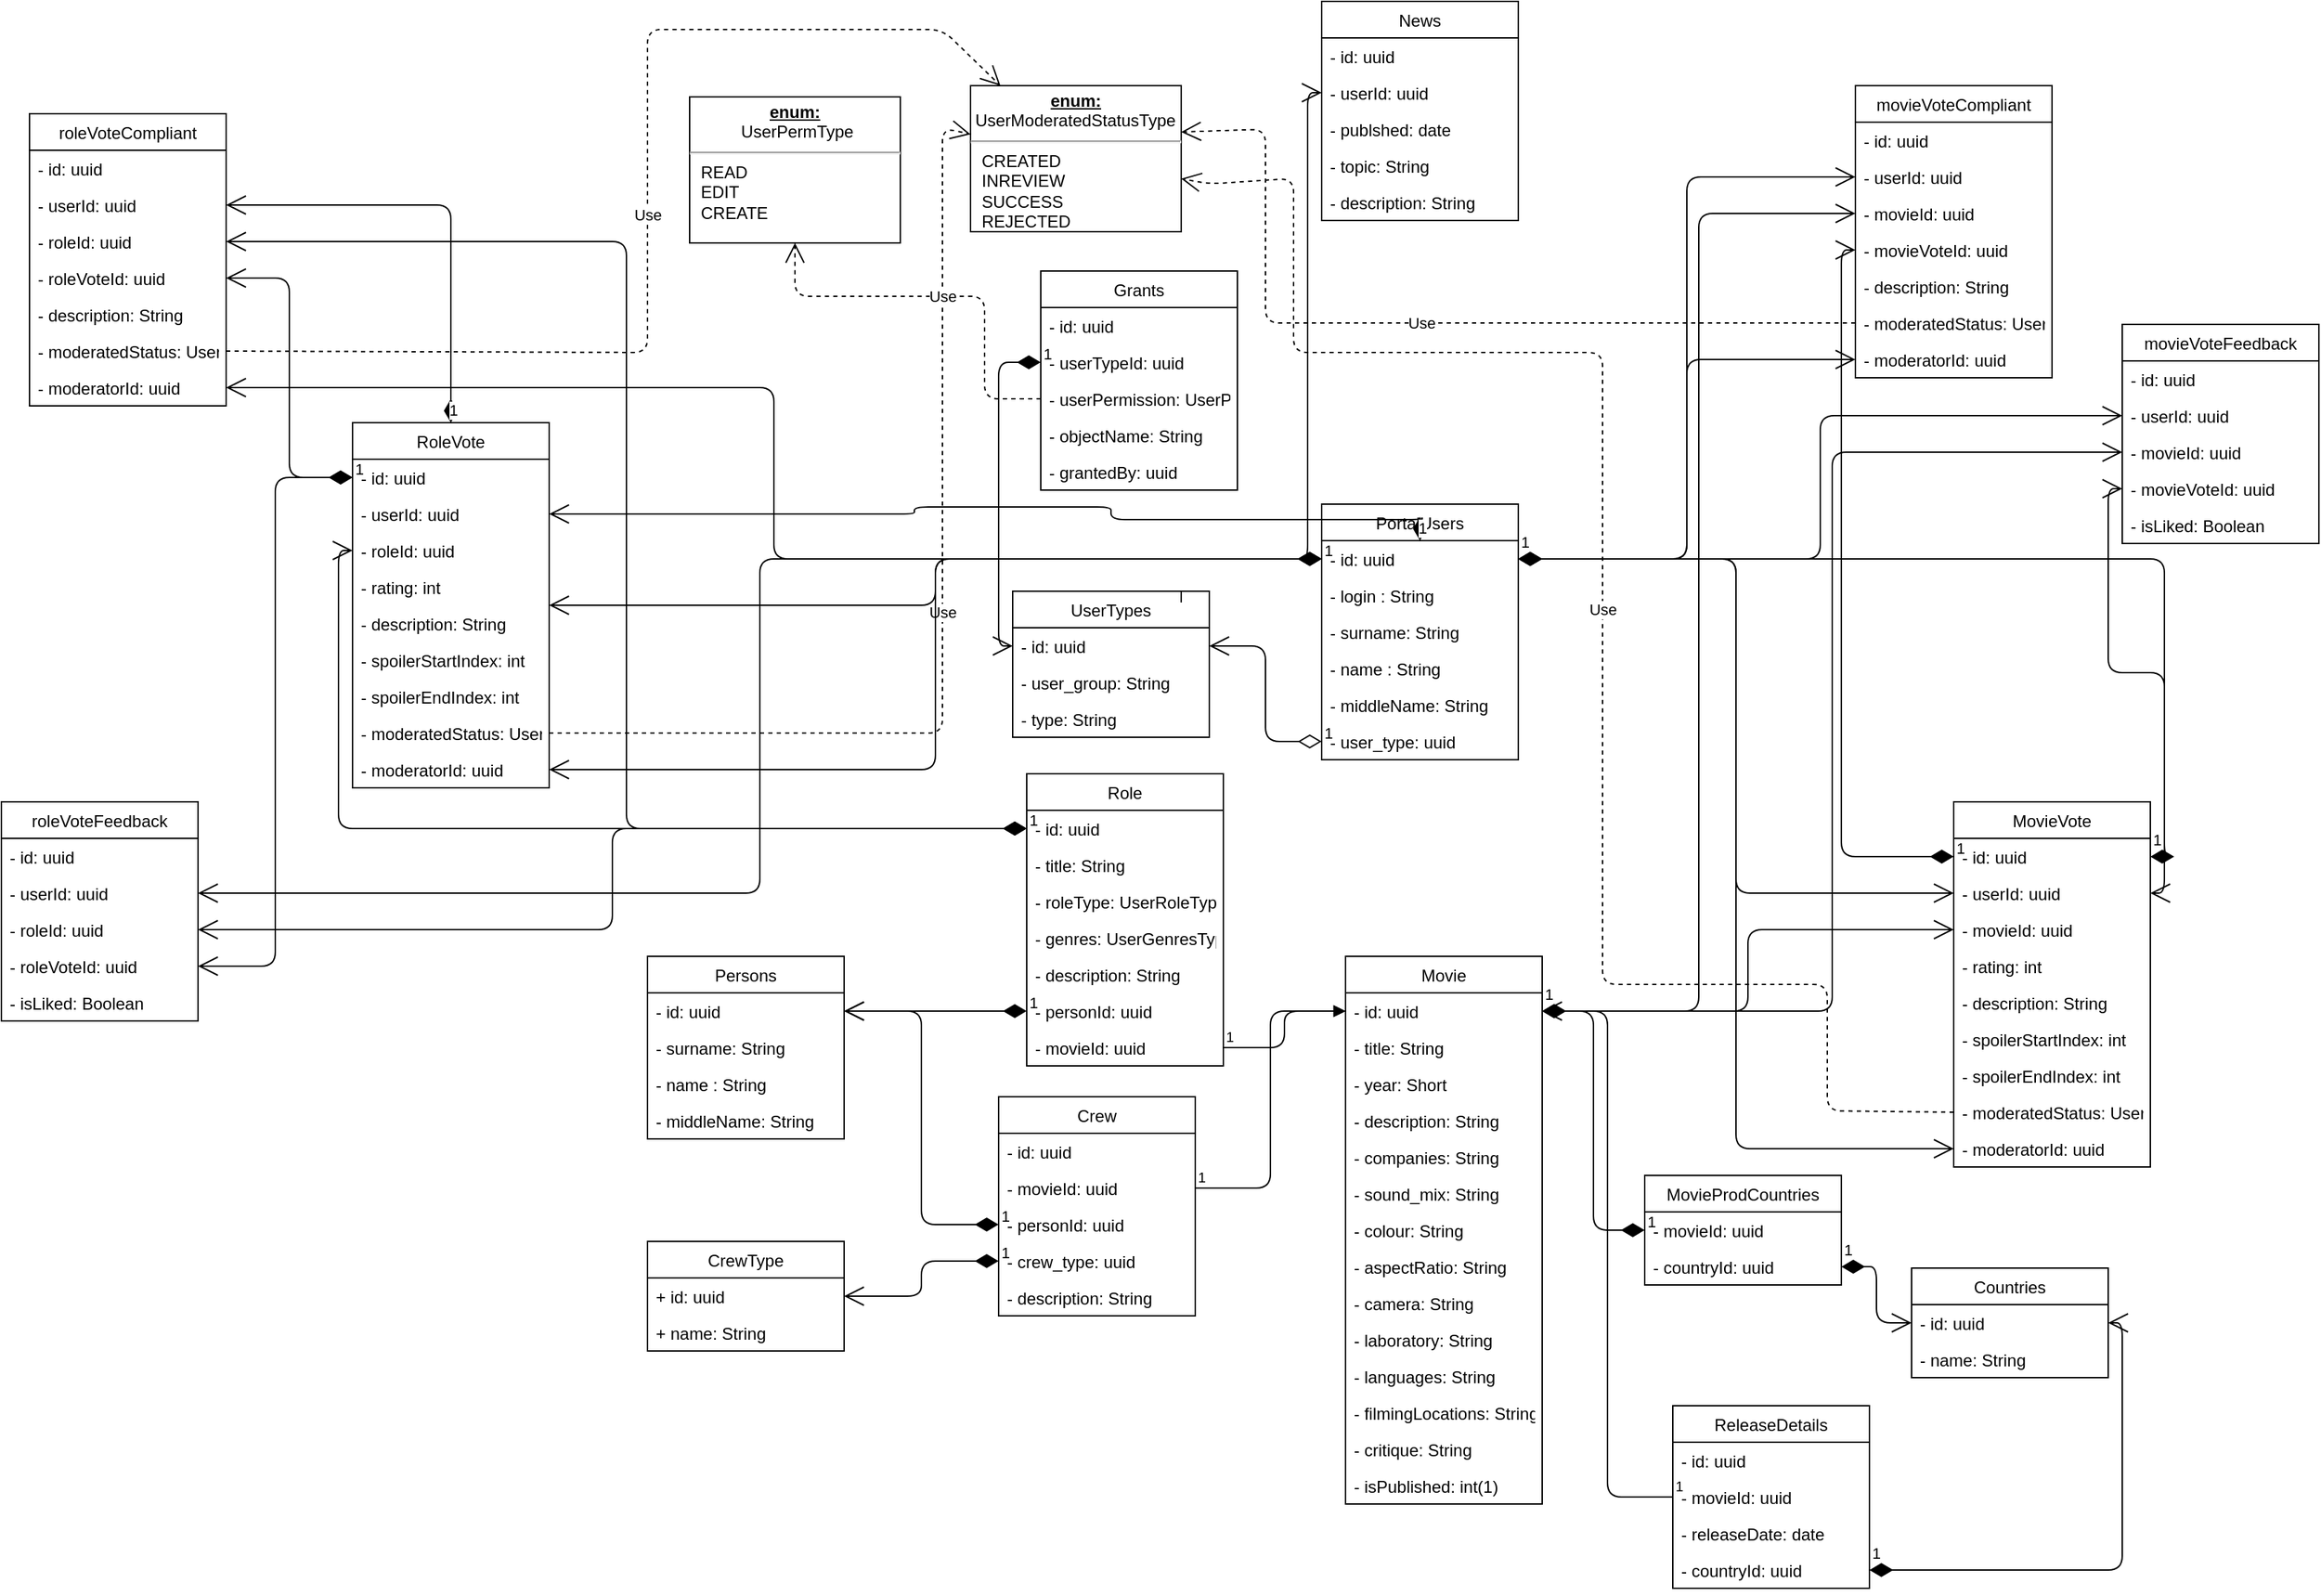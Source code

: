 <mxfile version="12.4.2" type="device" pages="1"><diagram id="bqbpLIdKGAeHzHiHFyEc" name="Page-1"><mxGraphModel dx="2249" dy="822" grid="1" gridSize="10" guides="1" tooltips="1" connect="1" arrows="1" fold="1" page="1" pageScale="1" pageWidth="827" pageHeight="1169" math="0" shadow="0"><root><mxCell id="0"/><mxCell id="1" parent="0"/><mxCell id="DdgafzefJ5ezYPAQWjBx-1" value="Movie" style="swimlane;fontStyle=0;childLayout=stackLayout;horizontal=1;startSize=26;fillColor=none;horizontalStack=0;resizeParent=1;resizeParentMax=0;resizeLast=0;collapsible=1;marginBottom=0;" parent="1" vertex="1"><mxGeometry x="687" y="690" width="140" height="390" as="geometry"/></mxCell><mxCell id="DdgafzefJ5ezYPAQWjBx-2" value="- id: uuid" style="text;strokeColor=none;fillColor=none;align=left;verticalAlign=top;spacingLeft=4;spacingRight=4;overflow=hidden;rotatable=0;points=[[0,0.5],[1,0.5]];portConstraint=eastwest;" parent="DdgafzefJ5ezYPAQWjBx-1" vertex="1"><mxGeometry y="26" width="140" height="26" as="geometry"/></mxCell><mxCell id="DdgafzefJ5ezYPAQWjBx-3" value="- title: String" style="text;strokeColor=none;fillColor=none;align=left;verticalAlign=top;spacingLeft=4;spacingRight=4;overflow=hidden;rotatable=0;points=[[0,0.5],[1,0.5]];portConstraint=eastwest;" parent="DdgafzefJ5ezYPAQWjBx-1" vertex="1"><mxGeometry y="52" width="140" height="26" as="geometry"/></mxCell><mxCell id="DdgafzefJ5ezYPAQWjBx-5" value="- year: Short" style="text;strokeColor=none;fillColor=none;align=left;verticalAlign=top;spacingLeft=4;spacingRight=4;overflow=hidden;rotatable=0;points=[[0,0.5],[1,0.5]];portConstraint=eastwest;" parent="DdgafzefJ5ezYPAQWjBx-1" vertex="1"><mxGeometry y="78" width="140" height="26" as="geometry"/></mxCell><mxCell id="DdgafzefJ5ezYPAQWjBx-6" value="- description: String" style="text;strokeColor=none;fillColor=none;align=left;verticalAlign=top;spacingLeft=4;spacingRight=4;overflow=hidden;rotatable=0;points=[[0,0.5],[1,0.5]];portConstraint=eastwest;" parent="DdgafzefJ5ezYPAQWjBx-1" vertex="1"><mxGeometry y="104" width="140" height="26" as="geometry"/></mxCell><mxCell id="DdgafzefJ5ezYPAQWjBx-13" value="- companies: String" style="text;strokeColor=none;fillColor=none;align=left;verticalAlign=top;spacingLeft=4;spacingRight=4;overflow=hidden;rotatable=0;points=[[0,0.5],[1,0.5]];portConstraint=eastwest;" parent="DdgafzefJ5ezYPAQWjBx-1" vertex="1"><mxGeometry y="130" width="140" height="26" as="geometry"/></mxCell><mxCell id="DdgafzefJ5ezYPAQWjBx-12" value="- sound_mix: String" style="text;strokeColor=none;fillColor=none;align=left;verticalAlign=top;spacingLeft=4;spacingRight=4;overflow=hidden;rotatable=0;points=[[0,0.5],[1,0.5]];portConstraint=eastwest;" parent="DdgafzefJ5ezYPAQWjBx-1" vertex="1"><mxGeometry y="156" width="140" height="26" as="geometry"/></mxCell><mxCell id="DdgafzefJ5ezYPAQWjBx-11" value="- colour: String" style="text;strokeColor=none;fillColor=none;align=left;verticalAlign=top;spacingLeft=4;spacingRight=4;overflow=hidden;rotatable=0;points=[[0,0.5],[1,0.5]];portConstraint=eastwest;" parent="DdgafzefJ5ezYPAQWjBx-1" vertex="1"><mxGeometry y="182" width="140" height="26" as="geometry"/></mxCell><mxCell id="DdgafzefJ5ezYPAQWjBx-10" value="- aspectRatio: String" style="text;strokeColor=none;fillColor=none;align=left;verticalAlign=top;spacingLeft=4;spacingRight=4;overflow=hidden;rotatable=0;points=[[0,0.5],[1,0.5]];portConstraint=eastwest;" parent="DdgafzefJ5ezYPAQWjBx-1" vertex="1"><mxGeometry y="208" width="140" height="26" as="geometry"/></mxCell><mxCell id="DdgafzefJ5ezYPAQWjBx-9" value="- camera: String" style="text;strokeColor=none;fillColor=none;align=left;verticalAlign=top;spacingLeft=4;spacingRight=4;overflow=hidden;rotatable=0;points=[[0,0.5],[1,0.5]];portConstraint=eastwest;" parent="DdgafzefJ5ezYPAQWjBx-1" vertex="1"><mxGeometry y="234" width="140" height="26" as="geometry"/></mxCell><mxCell id="DdgafzefJ5ezYPAQWjBx-8" value="- laboratory: String" style="text;strokeColor=none;fillColor=none;align=left;verticalAlign=top;spacingLeft=4;spacingRight=4;overflow=hidden;rotatable=0;points=[[0,0.5],[1,0.5]];portConstraint=eastwest;" parent="DdgafzefJ5ezYPAQWjBx-1" vertex="1"><mxGeometry y="260" width="140" height="26" as="geometry"/></mxCell><mxCell id="DdgafzefJ5ezYPAQWjBx-7" value="- languages: String" style="text;strokeColor=none;fillColor=none;align=left;verticalAlign=top;spacingLeft=4;spacingRight=4;overflow=hidden;rotatable=0;points=[[0,0.5],[1,0.5]];portConstraint=eastwest;" parent="DdgafzefJ5ezYPAQWjBx-1" vertex="1"><mxGeometry y="286" width="140" height="26" as="geometry"/></mxCell><mxCell id="DdgafzefJ5ezYPAQWjBx-14" value="- filmingLocations: String" style="text;strokeColor=none;fillColor=none;align=left;verticalAlign=top;spacingLeft=4;spacingRight=4;overflow=hidden;rotatable=0;points=[[0,0.5],[1,0.5]];portConstraint=eastwest;" parent="DdgafzefJ5ezYPAQWjBx-1" vertex="1"><mxGeometry y="312" width="140" height="26" as="geometry"/></mxCell><mxCell id="DdgafzefJ5ezYPAQWjBx-15" value="- critique: String" style="text;strokeColor=none;fillColor=none;align=left;verticalAlign=top;spacingLeft=4;spacingRight=4;overflow=hidden;rotatable=0;points=[[0,0.5],[1,0.5]];portConstraint=eastwest;" parent="DdgafzefJ5ezYPAQWjBx-1" vertex="1"><mxGeometry y="338" width="140" height="26" as="geometry"/></mxCell><mxCell id="DdgafzefJ5ezYPAQWjBx-4" value="- isPublished: int(1)" style="text;strokeColor=none;fillColor=none;align=left;verticalAlign=top;spacingLeft=4;spacingRight=4;overflow=hidden;rotatable=0;points=[[0,0.5],[1,0.5]];portConstraint=eastwest;" parent="DdgafzefJ5ezYPAQWjBx-1" vertex="1"><mxGeometry y="364" width="140" height="26" as="geometry"/></mxCell><mxCell id="DdgafzefJ5ezYPAQWjBx-16" value="Role" style="swimlane;fontStyle=0;childLayout=stackLayout;horizontal=1;startSize=26;fillColor=none;horizontalStack=0;resizeParent=1;resizeParentMax=0;resizeLast=0;collapsible=1;marginBottom=0;" parent="1" vertex="1"><mxGeometry x="460" y="560" width="140" height="208" as="geometry"/></mxCell><mxCell id="DdgafzefJ5ezYPAQWjBx-17" value="- id: uuid" style="text;strokeColor=none;fillColor=none;align=left;verticalAlign=top;spacingLeft=4;spacingRight=4;overflow=hidden;rotatable=0;points=[[0,0.5],[1,0.5]];portConstraint=eastwest;" parent="DdgafzefJ5ezYPAQWjBx-16" vertex="1"><mxGeometry y="26" width="140" height="26" as="geometry"/></mxCell><mxCell id="DdgafzefJ5ezYPAQWjBx-18" value="- title: String" style="text;strokeColor=none;fillColor=none;align=left;verticalAlign=top;spacingLeft=4;spacingRight=4;overflow=hidden;rotatable=0;points=[[0,0.5],[1,0.5]];portConstraint=eastwest;" parent="DdgafzefJ5ezYPAQWjBx-16" vertex="1"><mxGeometry y="52" width="140" height="26" as="geometry"/></mxCell><mxCell id="DdgafzefJ5ezYPAQWjBx-20" value="- roleType: UserRoleType" style="text;strokeColor=none;fillColor=none;align=left;verticalAlign=top;spacingLeft=4;spacingRight=4;overflow=hidden;rotatable=0;points=[[0,0.5],[1,0.5]];portConstraint=eastwest;" parent="DdgafzefJ5ezYPAQWjBx-16" vertex="1"><mxGeometry y="78" width="140" height="26" as="geometry"/></mxCell><mxCell id="DdgafzefJ5ezYPAQWjBx-21" value="- genres: UserGenresType" style="text;strokeColor=none;fillColor=none;align=left;verticalAlign=top;spacingLeft=4;spacingRight=4;overflow=hidden;rotatable=0;points=[[0,0.5],[1,0.5]];portConstraint=eastwest;" parent="DdgafzefJ5ezYPAQWjBx-16" vertex="1"><mxGeometry y="104" width="140" height="26" as="geometry"/></mxCell><mxCell id="DdgafzefJ5ezYPAQWjBx-22" value="- description: String" style="text;strokeColor=none;fillColor=none;align=left;verticalAlign=top;spacingLeft=4;spacingRight=4;overflow=hidden;rotatable=0;points=[[0,0.5],[1,0.5]];portConstraint=eastwest;" parent="DdgafzefJ5ezYPAQWjBx-16" vertex="1"><mxGeometry y="130" width="140" height="26" as="geometry"/></mxCell><mxCell id="DdgafzefJ5ezYPAQWjBx-23" value="- personId: uuid" style="text;strokeColor=none;fillColor=none;align=left;verticalAlign=top;spacingLeft=4;spacingRight=4;overflow=hidden;rotatable=0;points=[[0,0.5],[1,0.5]];portConstraint=eastwest;" parent="DdgafzefJ5ezYPAQWjBx-16" vertex="1"><mxGeometry y="156" width="140" height="26" as="geometry"/></mxCell><mxCell id="DdgafzefJ5ezYPAQWjBx-19" value="- movieId: uuid" style="text;strokeColor=none;fillColor=none;align=left;verticalAlign=top;spacingLeft=4;spacingRight=4;overflow=hidden;rotatable=0;points=[[0,0.5],[1,0.5]];portConstraint=eastwest;" parent="DdgafzefJ5ezYPAQWjBx-16" vertex="1"><mxGeometry y="182" width="140" height="26" as="geometry"/></mxCell><mxCell id="YQnFz6MUB6q1xdHqI6eA-1" value="PortalUsers" style="swimlane;fontStyle=0;childLayout=stackLayout;horizontal=1;startSize=26;fillColor=none;horizontalStack=0;resizeParent=1;resizeParentMax=0;resizeLast=0;collapsible=1;marginBottom=0;" vertex="1" parent="1"><mxGeometry x="670" y="368" width="140" height="182" as="geometry"/></mxCell><mxCell id="YQnFz6MUB6q1xdHqI6eA-2" value="- id: uuid" style="text;strokeColor=none;fillColor=none;align=left;verticalAlign=top;spacingLeft=4;spacingRight=4;overflow=hidden;rotatable=0;points=[[0,0.5],[1,0.5]];portConstraint=eastwest;" vertex="1" parent="YQnFz6MUB6q1xdHqI6eA-1"><mxGeometry y="26" width="140" height="26" as="geometry"/></mxCell><mxCell id="YQnFz6MUB6q1xdHqI6eA-3" value="- login : String" style="text;strokeColor=none;fillColor=none;align=left;verticalAlign=top;spacingLeft=4;spacingRight=4;overflow=hidden;rotatable=0;points=[[0,0.5],[1,0.5]];portConstraint=eastwest;" vertex="1" parent="YQnFz6MUB6q1xdHqI6eA-1"><mxGeometry y="52" width="140" height="26" as="geometry"/></mxCell><mxCell id="YQnFz6MUB6q1xdHqI6eA-5" value="- surname: String" style="text;strokeColor=none;fillColor=none;align=left;verticalAlign=top;spacingLeft=4;spacingRight=4;overflow=hidden;rotatable=0;points=[[0,0.5],[1,0.5]];portConstraint=eastwest;" vertex="1" parent="YQnFz6MUB6q1xdHqI6eA-1"><mxGeometry y="78" width="140" height="26" as="geometry"/></mxCell><mxCell id="YQnFz6MUB6q1xdHqI6eA-6" value="- name : String" style="text;strokeColor=none;fillColor=none;align=left;verticalAlign=top;spacingLeft=4;spacingRight=4;overflow=hidden;rotatable=0;points=[[0,0.5],[1,0.5]];portConstraint=eastwest;" vertex="1" parent="YQnFz6MUB6q1xdHqI6eA-1"><mxGeometry y="104" width="140" height="26" as="geometry"/></mxCell><mxCell id="YQnFz6MUB6q1xdHqI6eA-7" value="- middleName: String" style="text;strokeColor=none;fillColor=none;align=left;verticalAlign=top;spacingLeft=4;spacingRight=4;overflow=hidden;rotatable=0;points=[[0,0.5],[1,0.5]];portConstraint=eastwest;" vertex="1" parent="YQnFz6MUB6q1xdHqI6eA-1"><mxGeometry y="130" width="140" height="26" as="geometry"/></mxCell><mxCell id="YQnFz6MUB6q1xdHqI6eA-4" value="- user_type: uuid" style="text;strokeColor=none;fillColor=none;align=left;verticalAlign=top;spacingLeft=4;spacingRight=4;overflow=hidden;rotatable=0;points=[[0,0.5],[1,0.5]];portConstraint=eastwest;" vertex="1" parent="YQnFz6MUB6q1xdHqI6eA-1"><mxGeometry y="156" width="140" height="26" as="geometry"/></mxCell><mxCell id="YQnFz6MUB6q1xdHqI6eA-8" value="UserTypes" style="swimlane;fontStyle=0;childLayout=stackLayout;horizontal=1;startSize=26;fillColor=none;horizontalStack=0;resizeParent=1;resizeParentMax=0;resizeLast=0;collapsible=1;marginBottom=0;" vertex="1" parent="1"><mxGeometry x="450" y="430" width="140" height="104" as="geometry"/></mxCell><mxCell id="YQnFz6MUB6q1xdHqI6eA-9" value="- id: uuid" style="text;strokeColor=none;fillColor=none;align=left;verticalAlign=top;spacingLeft=4;spacingRight=4;overflow=hidden;rotatable=0;points=[[0,0.5],[1,0.5]];portConstraint=eastwest;" vertex="1" parent="YQnFz6MUB6q1xdHqI6eA-8"><mxGeometry y="26" width="140" height="26" as="geometry"/></mxCell><mxCell id="YQnFz6MUB6q1xdHqI6eA-10" value="- user_group: String" style="text;strokeColor=none;fillColor=none;align=left;verticalAlign=top;spacingLeft=4;spacingRight=4;overflow=hidden;rotatable=0;points=[[0,0.5],[1,0.5]];portConstraint=eastwest;" vertex="1" parent="YQnFz6MUB6q1xdHqI6eA-8"><mxGeometry y="52" width="140" height="26" as="geometry"/></mxCell><mxCell id="YQnFz6MUB6q1xdHqI6eA-11" value="- type: String" style="text;strokeColor=none;fillColor=none;align=left;verticalAlign=top;spacingLeft=4;spacingRight=4;overflow=hidden;rotatable=0;points=[[0,0.5],[1,0.5]];portConstraint=eastwest;" vertex="1" parent="YQnFz6MUB6q1xdHqI6eA-8"><mxGeometry y="78" width="140" height="26" as="geometry"/></mxCell><mxCell id="YQnFz6MUB6q1xdHqI6eA-12" value="Crew" style="swimlane;fontStyle=0;childLayout=stackLayout;horizontal=1;startSize=26;fillColor=none;horizontalStack=0;resizeParent=1;resizeParentMax=0;resizeLast=0;collapsible=1;marginBottom=0;" vertex="1" parent="1"><mxGeometry x="440" y="790" width="140" height="156" as="geometry"/></mxCell><mxCell id="YQnFz6MUB6q1xdHqI6eA-13" value="- id: uuid" style="text;strokeColor=none;fillColor=none;align=left;verticalAlign=top;spacingLeft=4;spacingRight=4;overflow=hidden;rotatable=0;points=[[0,0.5],[1,0.5]];portConstraint=eastwest;" vertex="1" parent="YQnFz6MUB6q1xdHqI6eA-12"><mxGeometry y="26" width="140" height="26" as="geometry"/></mxCell><mxCell id="YQnFz6MUB6q1xdHqI6eA-14" value="- movieId: uuid" style="text;strokeColor=none;fillColor=none;align=left;verticalAlign=top;spacingLeft=4;spacingRight=4;overflow=hidden;rotatable=0;points=[[0,0.5],[1,0.5]];portConstraint=eastwest;" vertex="1" parent="YQnFz6MUB6q1xdHqI6eA-12"><mxGeometry y="52" width="140" height="26" as="geometry"/></mxCell><mxCell id="YQnFz6MUB6q1xdHqI6eA-23" value="- personId: uuid" style="text;strokeColor=none;fillColor=none;align=left;verticalAlign=top;spacingLeft=4;spacingRight=4;overflow=hidden;rotatable=0;points=[[0,0.5],[1,0.5]];portConstraint=eastwest;" vertex="1" parent="YQnFz6MUB6q1xdHqI6eA-12"><mxGeometry y="78" width="140" height="26" as="geometry"/></mxCell><mxCell id="YQnFz6MUB6q1xdHqI6eA-24" value="- crew_type: uuid" style="text;strokeColor=none;fillColor=none;align=left;verticalAlign=top;spacingLeft=4;spacingRight=4;overflow=hidden;rotatable=0;points=[[0,0.5],[1,0.5]];portConstraint=eastwest;" vertex="1" parent="YQnFz6MUB6q1xdHqI6eA-12"><mxGeometry y="104" width="140" height="26" as="geometry"/></mxCell><mxCell id="YQnFz6MUB6q1xdHqI6eA-15" value="- description: String" style="text;strokeColor=none;fillColor=none;align=left;verticalAlign=top;spacingLeft=4;spacingRight=4;overflow=hidden;rotatable=0;points=[[0,0.5],[1,0.5]];portConstraint=eastwest;" vertex="1" parent="YQnFz6MUB6q1xdHqI6eA-12"><mxGeometry y="130" width="140" height="26" as="geometry"/></mxCell><mxCell id="YQnFz6MUB6q1xdHqI6eA-16" value="Persons" style="swimlane;fontStyle=0;childLayout=stackLayout;horizontal=1;startSize=26;fillColor=none;horizontalStack=0;resizeParent=1;resizeParentMax=0;resizeLast=0;collapsible=1;marginBottom=0;" vertex="1" parent="1"><mxGeometry x="190" y="690" width="140" height="130" as="geometry"/></mxCell><mxCell id="YQnFz6MUB6q1xdHqI6eA-17" value="- id: uuid" style="text;strokeColor=none;fillColor=none;align=left;verticalAlign=top;spacingLeft=4;spacingRight=4;overflow=hidden;rotatable=0;points=[[0,0.5],[1,0.5]];portConstraint=eastwest;" vertex="1" parent="YQnFz6MUB6q1xdHqI6eA-16"><mxGeometry y="26" width="140" height="26" as="geometry"/></mxCell><mxCell id="YQnFz6MUB6q1xdHqI6eA-19" value="- surname: String" style="text;strokeColor=none;fillColor=none;align=left;verticalAlign=top;spacingLeft=4;spacingRight=4;overflow=hidden;rotatable=0;points=[[0,0.5],[1,0.5]];portConstraint=eastwest;" vertex="1" parent="YQnFz6MUB6q1xdHqI6eA-16"><mxGeometry y="52" width="140" height="26" as="geometry"/></mxCell><mxCell id="YQnFz6MUB6q1xdHqI6eA-20" value="- name : String" style="text;strokeColor=none;fillColor=none;align=left;verticalAlign=top;spacingLeft=4;spacingRight=4;overflow=hidden;rotatable=0;points=[[0,0.5],[1,0.5]];portConstraint=eastwest;" vertex="1" parent="YQnFz6MUB6q1xdHqI6eA-16"><mxGeometry y="78" width="140" height="26" as="geometry"/></mxCell><mxCell id="YQnFz6MUB6q1xdHqI6eA-21" value="- middleName: String" style="text;strokeColor=none;fillColor=none;align=left;verticalAlign=top;spacingLeft=4;spacingRight=4;overflow=hidden;rotatable=0;points=[[0,0.5],[1,0.5]];portConstraint=eastwest;" vertex="1" parent="YQnFz6MUB6q1xdHqI6eA-16"><mxGeometry y="104" width="140" height="26" as="geometry"/></mxCell><mxCell id="YQnFz6MUB6q1xdHqI6eA-25" value="MovieVote" style="swimlane;fontStyle=0;childLayout=stackLayout;horizontal=1;startSize=26;fillColor=none;horizontalStack=0;resizeParent=1;resizeParentMax=0;resizeLast=0;collapsible=1;marginBottom=0;" vertex="1" parent="1"><mxGeometry x="1120" y="580" width="140" height="260" as="geometry"/></mxCell><mxCell id="YQnFz6MUB6q1xdHqI6eA-26" value="- id: uuid" style="text;strokeColor=none;fillColor=none;align=left;verticalAlign=top;spacingLeft=4;spacingRight=4;overflow=hidden;rotatable=0;points=[[0,0.5],[1,0.5]];portConstraint=eastwest;" vertex="1" parent="YQnFz6MUB6q1xdHqI6eA-25"><mxGeometry y="26" width="140" height="26" as="geometry"/></mxCell><mxCell id="YQnFz6MUB6q1xdHqI6eA-27" value="- userId: uuid" style="text;strokeColor=none;fillColor=none;align=left;verticalAlign=top;spacingLeft=4;spacingRight=4;overflow=hidden;rotatable=0;points=[[0,0.5],[1,0.5]];portConstraint=eastwest;" vertex="1" parent="YQnFz6MUB6q1xdHqI6eA-25"><mxGeometry y="52" width="140" height="26" as="geometry"/></mxCell><mxCell id="YQnFz6MUB6q1xdHqI6eA-28" value="- movieId: uuid" style="text;strokeColor=none;fillColor=none;align=left;verticalAlign=top;spacingLeft=4;spacingRight=4;overflow=hidden;rotatable=0;points=[[0,0.5],[1,0.5]];portConstraint=eastwest;" vertex="1" parent="YQnFz6MUB6q1xdHqI6eA-25"><mxGeometry y="78" width="140" height="26" as="geometry"/></mxCell><mxCell id="YQnFz6MUB6q1xdHqI6eA-30" value="- rating: int" style="text;strokeColor=none;fillColor=none;align=left;verticalAlign=top;spacingLeft=4;spacingRight=4;overflow=hidden;rotatable=0;points=[[0,0.5],[1,0.5]];portConstraint=eastwest;" vertex="1" parent="YQnFz6MUB6q1xdHqI6eA-25"><mxGeometry y="104" width="140" height="26" as="geometry"/></mxCell><mxCell id="YQnFz6MUB6q1xdHqI6eA-31" value="- description: String" style="text;strokeColor=none;fillColor=none;align=left;verticalAlign=top;spacingLeft=4;spacingRight=4;overflow=hidden;rotatable=0;points=[[0,0.5],[1,0.5]];portConstraint=eastwest;" vertex="1" parent="YQnFz6MUB6q1xdHqI6eA-25"><mxGeometry y="130" width="140" height="26" as="geometry"/></mxCell><mxCell id="YQnFz6MUB6q1xdHqI6eA-32" value="- spoilerStartIndex: int" style="text;strokeColor=none;fillColor=none;align=left;verticalAlign=top;spacingLeft=4;spacingRight=4;overflow=hidden;rotatable=0;points=[[0,0.5],[1,0.5]];portConstraint=eastwest;" vertex="1" parent="YQnFz6MUB6q1xdHqI6eA-25"><mxGeometry y="156" width="140" height="26" as="geometry"/></mxCell><mxCell id="YQnFz6MUB6q1xdHqI6eA-33" value="- spoilerEndIndex: int" style="text;strokeColor=none;fillColor=none;align=left;verticalAlign=top;spacingLeft=4;spacingRight=4;overflow=hidden;rotatable=0;points=[[0,0.5],[1,0.5]];portConstraint=eastwest;" vertex="1" parent="YQnFz6MUB6q1xdHqI6eA-25"><mxGeometry y="182" width="140" height="26" as="geometry"/></mxCell><mxCell id="YQnFz6MUB6q1xdHqI6eA-34" value="- moderatedStatus: UserModeratedStatusType" style="text;strokeColor=none;fillColor=none;align=left;verticalAlign=top;spacingLeft=4;spacingRight=4;overflow=hidden;rotatable=0;points=[[0,0.5],[1,0.5]];portConstraint=eastwest;" vertex="1" parent="YQnFz6MUB6q1xdHqI6eA-25"><mxGeometry y="208" width="140" height="26" as="geometry"/></mxCell><mxCell id="YQnFz6MUB6q1xdHqI6eA-35" value="- moderatorId: uuid" style="text;strokeColor=none;fillColor=none;align=left;verticalAlign=top;spacingLeft=4;spacingRight=4;overflow=hidden;rotatable=0;points=[[0,0.5],[1,0.5]];portConstraint=eastwest;" vertex="1" parent="YQnFz6MUB6q1xdHqI6eA-25"><mxGeometry y="234" width="140" height="26" as="geometry"/></mxCell><mxCell id="YQnFz6MUB6q1xdHqI6eA-36" value="roleVoteFeedback" style="swimlane;fontStyle=0;childLayout=stackLayout;horizontal=1;startSize=26;fillColor=none;horizontalStack=0;resizeParent=1;resizeParentMax=0;resizeLast=0;collapsible=1;marginBottom=0;" vertex="1" parent="1"><mxGeometry x="-270" y="580" width="140" height="156" as="geometry"/></mxCell><mxCell id="YQnFz6MUB6q1xdHqI6eA-37" value="- id: uuid" style="text;strokeColor=none;fillColor=none;align=left;verticalAlign=top;spacingLeft=4;spacingRight=4;overflow=hidden;rotatable=0;points=[[0,0.5],[1,0.5]];portConstraint=eastwest;" vertex="1" parent="YQnFz6MUB6q1xdHqI6eA-36"><mxGeometry y="26" width="140" height="26" as="geometry"/></mxCell><mxCell id="YQnFz6MUB6q1xdHqI6eA-38" value="- userId: uuid" style="text;strokeColor=none;fillColor=none;align=left;verticalAlign=top;spacingLeft=4;spacingRight=4;overflow=hidden;rotatable=0;points=[[0,0.5],[1,0.5]];portConstraint=eastwest;" vertex="1" parent="YQnFz6MUB6q1xdHqI6eA-36"><mxGeometry y="52" width="140" height="26" as="geometry"/></mxCell><mxCell id="YQnFz6MUB6q1xdHqI6eA-50" value="- roleId: uuid" style="text;strokeColor=none;fillColor=none;align=left;verticalAlign=top;spacingLeft=4;spacingRight=4;overflow=hidden;rotatable=0;points=[[0,0.5],[1,0.5]];portConstraint=eastwest;" vertex="1" parent="YQnFz6MUB6q1xdHqI6eA-36"><mxGeometry y="78" width="140" height="26" as="geometry"/></mxCell><mxCell id="YQnFz6MUB6q1xdHqI6eA-51" value="- roleVoteId: uuid" style="text;strokeColor=none;fillColor=none;align=left;verticalAlign=top;spacingLeft=4;spacingRight=4;overflow=hidden;rotatable=0;points=[[0,0.5],[1,0.5]];portConstraint=eastwest;" vertex="1" parent="YQnFz6MUB6q1xdHqI6eA-36"><mxGeometry y="104" width="140" height="26" as="geometry"/></mxCell><mxCell id="YQnFz6MUB6q1xdHqI6eA-53" value="- isLiked: Boolean" style="text;strokeColor=none;fillColor=none;align=left;verticalAlign=top;spacingLeft=4;spacingRight=4;overflow=hidden;rotatable=0;points=[[0,0.5],[1,0.5]];portConstraint=eastwest;" vertex="1" parent="YQnFz6MUB6q1xdHqI6eA-36"><mxGeometry y="130" width="140" height="26" as="geometry"/></mxCell><mxCell id="YQnFz6MUB6q1xdHqI6eA-54" value="roleVoteCompliant" style="swimlane;fontStyle=0;childLayout=stackLayout;horizontal=1;startSize=26;fillColor=none;horizontalStack=0;resizeParent=1;resizeParentMax=0;resizeLast=0;collapsible=1;marginBottom=0;" vertex="1" parent="1"><mxGeometry x="-250" y="90" width="140" height="208" as="geometry"/></mxCell><mxCell id="YQnFz6MUB6q1xdHqI6eA-55" value="- id: uuid" style="text;strokeColor=none;fillColor=none;align=left;verticalAlign=top;spacingLeft=4;spacingRight=4;overflow=hidden;rotatable=0;points=[[0,0.5],[1,0.5]];portConstraint=eastwest;" vertex="1" parent="YQnFz6MUB6q1xdHqI6eA-54"><mxGeometry y="26" width="140" height="26" as="geometry"/></mxCell><mxCell id="YQnFz6MUB6q1xdHqI6eA-56" value="- userId: uuid" style="text;strokeColor=none;fillColor=none;align=left;verticalAlign=top;spacingLeft=4;spacingRight=4;overflow=hidden;rotatable=0;points=[[0,0.5],[1,0.5]];portConstraint=eastwest;" vertex="1" parent="YQnFz6MUB6q1xdHqI6eA-54"><mxGeometry y="52" width="140" height="26" as="geometry"/></mxCell><mxCell id="YQnFz6MUB6q1xdHqI6eA-57" value="- roleId: uuid" style="text;strokeColor=none;fillColor=none;align=left;verticalAlign=top;spacingLeft=4;spacingRight=4;overflow=hidden;rotatable=0;points=[[0,0.5],[1,0.5]];portConstraint=eastwest;" vertex="1" parent="YQnFz6MUB6q1xdHqI6eA-54"><mxGeometry y="78" width="140" height="26" as="geometry"/></mxCell><mxCell id="YQnFz6MUB6q1xdHqI6eA-58" value="- roleVoteId: uuid" style="text;strokeColor=none;fillColor=none;align=left;verticalAlign=top;spacingLeft=4;spacingRight=4;overflow=hidden;rotatable=0;points=[[0,0.5],[1,0.5]];portConstraint=eastwest;" vertex="1" parent="YQnFz6MUB6q1xdHqI6eA-54"><mxGeometry y="104" width="140" height="26" as="geometry"/></mxCell><mxCell id="YQnFz6MUB6q1xdHqI6eA-59" value="- description: String" style="text;strokeColor=none;fillColor=none;align=left;verticalAlign=top;spacingLeft=4;spacingRight=4;overflow=hidden;rotatable=0;points=[[0,0.5],[1,0.5]];portConstraint=eastwest;" vertex="1" parent="YQnFz6MUB6q1xdHqI6eA-54"><mxGeometry y="130" width="140" height="26" as="geometry"/></mxCell><mxCell id="YQnFz6MUB6q1xdHqI6eA-60" value="- moderatedStatus: UserModeratedStatusType" style="text;strokeColor=none;fillColor=none;align=left;verticalAlign=top;spacingLeft=4;spacingRight=4;overflow=hidden;rotatable=0;points=[[0,0.5],[1,0.5]];portConstraint=eastwest;" vertex="1" parent="YQnFz6MUB6q1xdHqI6eA-54"><mxGeometry y="156" width="140" height="26" as="geometry"/></mxCell><mxCell id="YQnFz6MUB6q1xdHqI6eA-61" value="- moderatorId: uuid" style="text;strokeColor=none;fillColor=none;align=left;verticalAlign=top;spacingLeft=4;spacingRight=4;overflow=hidden;rotatable=0;points=[[0,0.5],[1,0.5]];portConstraint=eastwest;" vertex="1" parent="YQnFz6MUB6q1xdHqI6eA-54"><mxGeometry y="182" width="140" height="26" as="geometry"/></mxCell><mxCell id="YQnFz6MUB6q1xdHqI6eA-62" value="movieVoteFeedback" style="swimlane;fontStyle=0;childLayout=stackLayout;horizontal=1;startSize=26;fillColor=none;horizontalStack=0;resizeParent=1;resizeParentMax=0;resizeLast=0;collapsible=1;marginBottom=0;" vertex="1" parent="1"><mxGeometry x="1240" y="240" width="140" height="156" as="geometry"/></mxCell><mxCell id="YQnFz6MUB6q1xdHqI6eA-63" value="- id: uuid" style="text;strokeColor=none;fillColor=none;align=left;verticalAlign=top;spacingLeft=4;spacingRight=4;overflow=hidden;rotatable=0;points=[[0,0.5],[1,0.5]];portConstraint=eastwest;" vertex="1" parent="YQnFz6MUB6q1xdHqI6eA-62"><mxGeometry y="26" width="140" height="26" as="geometry"/></mxCell><mxCell id="YQnFz6MUB6q1xdHqI6eA-64" value="- userId: uuid" style="text;strokeColor=none;fillColor=none;align=left;verticalAlign=top;spacingLeft=4;spacingRight=4;overflow=hidden;rotatable=0;points=[[0,0.5],[1,0.5]];portConstraint=eastwest;" vertex="1" parent="YQnFz6MUB6q1xdHqI6eA-62"><mxGeometry y="52" width="140" height="26" as="geometry"/></mxCell><mxCell id="YQnFz6MUB6q1xdHqI6eA-65" value="- movieId: uuid" style="text;strokeColor=none;fillColor=none;align=left;verticalAlign=top;spacingLeft=4;spacingRight=4;overflow=hidden;rotatable=0;points=[[0,0.5],[1,0.5]];portConstraint=eastwest;" vertex="1" parent="YQnFz6MUB6q1xdHqI6eA-62"><mxGeometry y="78" width="140" height="26" as="geometry"/></mxCell><mxCell id="YQnFz6MUB6q1xdHqI6eA-66" value="- movieVoteId: uuid" style="text;strokeColor=none;fillColor=none;align=left;verticalAlign=top;spacingLeft=4;spacingRight=4;overflow=hidden;rotatable=0;points=[[0,0.5],[1,0.5]];portConstraint=eastwest;" vertex="1" parent="YQnFz6MUB6q1xdHqI6eA-62"><mxGeometry y="104" width="140" height="26" as="geometry"/></mxCell><mxCell id="YQnFz6MUB6q1xdHqI6eA-67" value="- isLiked: Boolean" style="text;strokeColor=none;fillColor=none;align=left;verticalAlign=top;spacingLeft=4;spacingRight=4;overflow=hidden;rotatable=0;points=[[0,0.5],[1,0.5]];portConstraint=eastwest;" vertex="1" parent="YQnFz6MUB6q1xdHqI6eA-62"><mxGeometry y="130" width="140" height="26" as="geometry"/></mxCell><mxCell id="YQnFz6MUB6q1xdHqI6eA-68" value="movieVoteCompliant" style="swimlane;fontStyle=0;childLayout=stackLayout;horizontal=1;startSize=26;fillColor=none;horizontalStack=0;resizeParent=1;resizeParentMax=0;resizeLast=0;collapsible=1;marginBottom=0;" vertex="1" parent="1"><mxGeometry x="1050" y="70" width="140" height="208" as="geometry"/></mxCell><mxCell id="YQnFz6MUB6q1xdHqI6eA-69" value="- id: uuid" style="text;strokeColor=none;fillColor=none;align=left;verticalAlign=top;spacingLeft=4;spacingRight=4;overflow=hidden;rotatable=0;points=[[0,0.5],[1,0.5]];portConstraint=eastwest;" vertex="1" parent="YQnFz6MUB6q1xdHqI6eA-68"><mxGeometry y="26" width="140" height="26" as="geometry"/></mxCell><mxCell id="YQnFz6MUB6q1xdHqI6eA-70" value="- userId: uuid" style="text;strokeColor=none;fillColor=none;align=left;verticalAlign=top;spacingLeft=4;spacingRight=4;overflow=hidden;rotatable=0;points=[[0,0.5],[1,0.5]];portConstraint=eastwest;" vertex="1" parent="YQnFz6MUB6q1xdHqI6eA-68"><mxGeometry y="52" width="140" height="26" as="geometry"/></mxCell><mxCell id="YQnFz6MUB6q1xdHqI6eA-71" value="- movieId: uuid" style="text;strokeColor=none;fillColor=none;align=left;verticalAlign=top;spacingLeft=4;spacingRight=4;overflow=hidden;rotatable=0;points=[[0,0.5],[1,0.5]];portConstraint=eastwest;" vertex="1" parent="YQnFz6MUB6q1xdHqI6eA-68"><mxGeometry y="78" width="140" height="26" as="geometry"/></mxCell><mxCell id="YQnFz6MUB6q1xdHqI6eA-72" value="- movieVoteId: uuid" style="text;strokeColor=none;fillColor=none;align=left;verticalAlign=top;spacingLeft=4;spacingRight=4;overflow=hidden;rotatable=0;points=[[0,0.5],[1,0.5]];portConstraint=eastwest;" vertex="1" parent="YQnFz6MUB6q1xdHqI6eA-68"><mxGeometry y="104" width="140" height="26" as="geometry"/></mxCell><mxCell id="YQnFz6MUB6q1xdHqI6eA-73" value="- description: String" style="text;strokeColor=none;fillColor=none;align=left;verticalAlign=top;spacingLeft=4;spacingRight=4;overflow=hidden;rotatable=0;points=[[0,0.5],[1,0.5]];portConstraint=eastwest;" vertex="1" parent="YQnFz6MUB6q1xdHqI6eA-68"><mxGeometry y="130" width="140" height="26" as="geometry"/></mxCell><mxCell id="YQnFz6MUB6q1xdHqI6eA-74" value="- moderatedStatus: UserModeratedStatusType" style="text;strokeColor=none;fillColor=none;align=left;verticalAlign=top;spacingLeft=4;spacingRight=4;overflow=hidden;rotatable=0;points=[[0,0.5],[1,0.5]];portConstraint=eastwest;" vertex="1" parent="YQnFz6MUB6q1xdHqI6eA-68"><mxGeometry y="156" width="140" height="26" as="geometry"/></mxCell><mxCell id="YQnFz6MUB6q1xdHqI6eA-75" value="- moderatorId: uuid" style="text;strokeColor=none;fillColor=none;align=left;verticalAlign=top;spacingLeft=4;spacingRight=4;overflow=hidden;rotatable=0;points=[[0,0.5],[1,0.5]];portConstraint=eastwest;" vertex="1" parent="YQnFz6MUB6q1xdHqI6eA-68"><mxGeometry y="182" width="140" height="26" as="geometry"/></mxCell><mxCell id="YQnFz6MUB6q1xdHqI6eA-76" value="Grants" style="swimlane;fontStyle=0;childLayout=stackLayout;horizontal=1;startSize=26;fillColor=none;horizontalStack=0;resizeParent=1;resizeParentMax=0;resizeLast=0;collapsible=1;marginBottom=0;" vertex="1" parent="1"><mxGeometry x="470" y="202" width="140" height="156" as="geometry"/></mxCell><mxCell id="YQnFz6MUB6q1xdHqI6eA-77" value="- id: uuid" style="text;strokeColor=none;fillColor=none;align=left;verticalAlign=top;spacingLeft=4;spacingRight=4;overflow=hidden;rotatable=0;points=[[0,0.5],[1,0.5]];portConstraint=eastwest;" vertex="1" parent="YQnFz6MUB6q1xdHqI6eA-76"><mxGeometry y="26" width="140" height="26" as="geometry"/></mxCell><mxCell id="YQnFz6MUB6q1xdHqI6eA-78" value="- userTypeId: uuid" style="text;strokeColor=none;fillColor=none;align=left;verticalAlign=top;spacingLeft=4;spacingRight=4;overflow=hidden;rotatable=0;points=[[0,0.5],[1,0.5]];portConstraint=eastwest;" vertex="1" parent="YQnFz6MUB6q1xdHqI6eA-76"><mxGeometry y="52" width="140" height="26" as="geometry"/></mxCell><mxCell id="YQnFz6MUB6q1xdHqI6eA-80" value="- userPermission: UserPermType" style="text;strokeColor=none;fillColor=none;align=left;verticalAlign=top;spacingLeft=4;spacingRight=4;overflow=hidden;rotatable=0;points=[[0,0.5],[1,0.5]];portConstraint=eastwest;" vertex="1" parent="YQnFz6MUB6q1xdHqI6eA-76"><mxGeometry y="78" width="140" height="26" as="geometry"/></mxCell><mxCell id="YQnFz6MUB6q1xdHqI6eA-81" value="- objectName: String" style="text;strokeColor=none;fillColor=none;align=left;verticalAlign=top;spacingLeft=4;spacingRight=4;overflow=hidden;rotatable=0;points=[[0,0.5],[1,0.5]];portConstraint=eastwest;" vertex="1" parent="YQnFz6MUB6q1xdHqI6eA-76"><mxGeometry y="104" width="140" height="26" as="geometry"/></mxCell><mxCell id="YQnFz6MUB6q1xdHqI6eA-79" value="- grantedBy: uuid" style="text;strokeColor=none;fillColor=none;align=left;verticalAlign=top;spacingLeft=4;spacingRight=4;overflow=hidden;rotatable=0;points=[[0,0.5],[1,0.5]];portConstraint=eastwest;" vertex="1" parent="YQnFz6MUB6q1xdHqI6eA-76"><mxGeometry y="130" width="140" height="26" as="geometry"/></mxCell><mxCell id="YQnFz6MUB6q1xdHqI6eA-82" value="News" style="swimlane;fontStyle=0;childLayout=stackLayout;horizontal=1;startSize=26;fillColor=none;horizontalStack=0;resizeParent=1;resizeParentMax=0;resizeLast=0;collapsible=1;marginBottom=0;" vertex="1" parent="1"><mxGeometry x="670" y="10" width="140" height="156" as="geometry"/></mxCell><mxCell id="YQnFz6MUB6q1xdHqI6eA-83" value="- id: uuid" style="text;strokeColor=none;fillColor=none;align=left;verticalAlign=top;spacingLeft=4;spacingRight=4;overflow=hidden;rotatable=0;points=[[0,0.5],[1,0.5]];portConstraint=eastwest;" vertex="1" parent="YQnFz6MUB6q1xdHqI6eA-82"><mxGeometry y="26" width="140" height="26" as="geometry"/></mxCell><mxCell id="YQnFz6MUB6q1xdHqI6eA-84" value="- userId: uuid" style="text;strokeColor=none;fillColor=none;align=left;verticalAlign=top;spacingLeft=4;spacingRight=4;overflow=hidden;rotatable=0;points=[[0,0.5],[1,0.5]];portConstraint=eastwest;" vertex="1" parent="YQnFz6MUB6q1xdHqI6eA-82"><mxGeometry y="52" width="140" height="26" as="geometry"/></mxCell><mxCell id="YQnFz6MUB6q1xdHqI6eA-85" value="- publshed: date" style="text;strokeColor=none;fillColor=none;align=left;verticalAlign=top;spacingLeft=4;spacingRight=4;overflow=hidden;rotatable=0;points=[[0,0.5],[1,0.5]];portConstraint=eastwest;" vertex="1" parent="YQnFz6MUB6q1xdHqI6eA-82"><mxGeometry y="78" width="140" height="26" as="geometry"/></mxCell><mxCell id="YQnFz6MUB6q1xdHqI6eA-86" value="- topic: String" style="text;strokeColor=none;fillColor=none;align=left;verticalAlign=top;spacingLeft=4;spacingRight=4;overflow=hidden;rotatable=0;points=[[0,0.5],[1,0.5]];portConstraint=eastwest;" vertex="1" parent="YQnFz6MUB6q1xdHqI6eA-82"><mxGeometry y="104" width="140" height="26" as="geometry"/></mxCell><mxCell id="YQnFz6MUB6q1xdHqI6eA-87" value="- description: String" style="text;strokeColor=none;fillColor=none;align=left;verticalAlign=top;spacingLeft=4;spacingRight=4;overflow=hidden;rotatable=0;points=[[0,0.5],[1,0.5]];portConstraint=eastwest;" vertex="1" parent="YQnFz6MUB6q1xdHqI6eA-82"><mxGeometry y="130" width="140" height="26" as="geometry"/></mxCell><mxCell id="YQnFz6MUB6q1xdHqI6eA-88" value="ReleaseDetails" style="swimlane;fontStyle=0;childLayout=stackLayout;horizontal=1;startSize=26;fillColor=none;horizontalStack=0;resizeParent=1;resizeParentMax=0;resizeLast=0;collapsible=1;marginBottom=0;" vertex="1" parent="1"><mxGeometry x="920" y="1010" width="140" height="130" as="geometry"/></mxCell><mxCell id="YQnFz6MUB6q1xdHqI6eA-89" value="- id: uuid" style="text;strokeColor=none;fillColor=none;align=left;verticalAlign=top;spacingLeft=4;spacingRight=4;overflow=hidden;rotatable=0;points=[[0,0.5],[1,0.5]];portConstraint=eastwest;" vertex="1" parent="YQnFz6MUB6q1xdHqI6eA-88"><mxGeometry y="26" width="140" height="26" as="geometry"/></mxCell><mxCell id="YQnFz6MUB6q1xdHqI6eA-90" value="- movieId: uuid" style="text;strokeColor=none;fillColor=none;align=left;verticalAlign=top;spacingLeft=4;spacingRight=4;overflow=hidden;rotatable=0;points=[[0,0.5],[1,0.5]];portConstraint=eastwest;" vertex="1" parent="YQnFz6MUB6q1xdHqI6eA-88"><mxGeometry y="52" width="140" height="26" as="geometry"/></mxCell><mxCell id="YQnFz6MUB6q1xdHqI6eA-92" value="- releaseDate: date" style="text;strokeColor=none;fillColor=none;align=left;verticalAlign=top;spacingLeft=4;spacingRight=4;overflow=hidden;rotatable=0;points=[[0,0.5],[1,0.5]];portConstraint=eastwest;" vertex="1" parent="YQnFz6MUB6q1xdHqI6eA-88"><mxGeometry y="78" width="140" height="26" as="geometry"/></mxCell><mxCell id="YQnFz6MUB6q1xdHqI6eA-91" value="- countryId: uuid" style="text;strokeColor=none;fillColor=none;align=left;verticalAlign=top;spacingLeft=4;spacingRight=4;overflow=hidden;rotatable=0;points=[[0,0.5],[1,0.5]];portConstraint=eastwest;" vertex="1" parent="YQnFz6MUB6q1xdHqI6eA-88"><mxGeometry y="104" width="140" height="26" as="geometry"/></mxCell><mxCell id="YQnFz6MUB6q1xdHqI6eA-93" value="Countries" style="swimlane;fontStyle=0;childLayout=stackLayout;horizontal=1;startSize=26;fillColor=none;horizontalStack=0;resizeParent=1;resizeParentMax=0;resizeLast=0;collapsible=1;marginBottom=0;" vertex="1" parent="1"><mxGeometry x="1090" y="912" width="140" height="78" as="geometry"/></mxCell><mxCell id="YQnFz6MUB6q1xdHqI6eA-94" value="- id: uuid" style="text;strokeColor=none;fillColor=none;align=left;verticalAlign=top;spacingLeft=4;spacingRight=4;overflow=hidden;rotatable=0;points=[[0,0.5],[1,0.5]];portConstraint=eastwest;" vertex="1" parent="YQnFz6MUB6q1xdHqI6eA-93"><mxGeometry y="26" width="140" height="26" as="geometry"/></mxCell><mxCell id="YQnFz6MUB6q1xdHqI6eA-95" value="- name: String" style="text;strokeColor=none;fillColor=none;align=left;verticalAlign=top;spacingLeft=4;spacingRight=4;overflow=hidden;rotatable=0;points=[[0,0.5],[1,0.5]];portConstraint=eastwest;" vertex="1" parent="YQnFz6MUB6q1xdHqI6eA-93"><mxGeometry y="52" width="140" height="26" as="geometry"/></mxCell><mxCell id="YQnFz6MUB6q1xdHqI6eA-101" value="MovieProdCountries" style="swimlane;fontStyle=0;childLayout=stackLayout;horizontal=1;startSize=26;fillColor=none;horizontalStack=0;resizeParent=1;resizeParentMax=0;resizeLast=0;collapsible=1;marginBottom=0;" vertex="1" parent="1"><mxGeometry x="900" y="846" width="140" height="78" as="geometry"/></mxCell><mxCell id="YQnFz6MUB6q1xdHqI6eA-102" value="- movieId: uuid" style="text;strokeColor=none;fillColor=none;align=left;verticalAlign=top;spacingLeft=4;spacingRight=4;overflow=hidden;rotatable=0;points=[[0,0.5],[1,0.5]];portConstraint=eastwest;" vertex="1" parent="YQnFz6MUB6q1xdHqI6eA-101"><mxGeometry y="26" width="140" height="26" as="geometry"/></mxCell><mxCell id="YQnFz6MUB6q1xdHqI6eA-103" value="- countryId: uuid" style="text;strokeColor=none;fillColor=none;align=left;verticalAlign=top;spacingLeft=4;spacingRight=4;overflow=hidden;rotatable=0;points=[[0,0.5],[1,0.5]];portConstraint=eastwest;" vertex="1" parent="YQnFz6MUB6q1xdHqI6eA-101"><mxGeometry y="52" width="140" height="26" as="geometry"/></mxCell><mxCell id="YQnFz6MUB6q1xdHqI6eA-110" value="&lt;p style=&quot;margin: 0px ; margin-top: 4px ; text-align: center ; text-decoration: underline&quot;&gt;&lt;b&gt;enum:&lt;/b&gt;&lt;/p&gt;&amp;nbsp;UserModeratedStatusType&lt;hr&gt;&lt;p style=&quot;margin: 0px ; margin-left: 8px&quot;&gt;CREATED&lt;/p&gt;&lt;p style=&quot;margin: 0px ; margin-left: 8px&quot;&gt;INREVIEW&lt;/p&gt;&lt;p style=&quot;margin: 0px ; margin-left: 8px&quot;&gt;SUCCESS&lt;/p&gt;&lt;p style=&quot;margin: 0px ; margin-left: 8px&quot;&gt;REJECTED&lt;/p&gt;" style="verticalAlign=top;align=left;overflow=fill;fontSize=12;fontFamily=Helvetica;html=1;" vertex="1" parent="1"><mxGeometry x="420" y="70" width="150" height="104" as="geometry"/></mxCell><mxCell id="YQnFz6MUB6q1xdHqI6eA-111" value="Use" style="endArrow=open;endSize=12;dashed=1;html=1;exitX=1;exitY=0.5;exitDx=0;exitDy=0;" edge="1" parent="1" source="YQnFz6MUB6q1xdHqI6eA-60" target="YQnFz6MUB6q1xdHqI6eA-110"><mxGeometry width="160" relative="1" as="geometry"><mxPoint x="280" y="30" as="sourcePoint"/><mxPoint x="440" y="30" as="targetPoint"/><Array as="points"><mxPoint x="190" y="260"/><mxPoint x="190" y="178"/><mxPoint x="190" y="30"/><mxPoint x="360" y="30"/><mxPoint x="400" y="30"/></Array></mxGeometry></mxCell><mxCell id="YQnFz6MUB6q1xdHqI6eA-112" value="Use" style="endArrow=open;endSize=12;dashed=1;html=1;exitX=1;exitY=0.5;exitDx=0;exitDy=0;" edge="1" parent="1" source="YQnFz6MUB6q1xdHqI6eA-48" target="YQnFz6MUB6q1xdHqI6eA-110"><mxGeometry width="160" relative="1" as="geometry"><mxPoint x="350" y="270" as="sourcePoint"/><mxPoint x="510" y="270" as="targetPoint"/><Array as="points"><mxPoint x="400" y="531"/><mxPoint x="400" y="276"/><mxPoint x="400" y="100"/></Array></mxGeometry></mxCell><mxCell id="YQnFz6MUB6q1xdHqI6eA-113" value="Use" style="endArrow=open;endSize=12;dashed=1;html=1;exitX=0;exitY=0.5;exitDx=0;exitDy=0;entryX=1;entryY=0.317;entryDx=0;entryDy=0;entryPerimeter=0;" edge="1" parent="1" source="YQnFz6MUB6q1xdHqI6eA-74" target="YQnFz6MUB6q1xdHqI6eA-110"><mxGeometry width="160" relative="1" as="geometry"><mxPoint x="590" y="130" as="sourcePoint"/><mxPoint x="750" y="130" as="targetPoint"/><Array as="points"><mxPoint x="630" y="239"/><mxPoint x="630" y="160"/><mxPoint x="630" y="101"/></Array></mxGeometry></mxCell><mxCell id="YQnFz6MUB6q1xdHqI6eA-115" value="&lt;p style=&quot;margin: 0px ; margin-top: 4px ; text-align: center ; text-decoration: underline&quot;&gt;&lt;b&gt;enum:&lt;/b&gt;&lt;/p&gt;&lt;div style=&quot;text-align: center&quot;&gt;&lt;span&gt;&amp;nbsp;UserPermType&lt;/span&gt;&lt;/div&gt;&lt;hr&gt;&lt;p style=&quot;margin: 0px ; margin-left: 8px&quot;&gt;READ&lt;/p&gt;&lt;p style=&quot;margin: 0px ; margin-left: 8px&quot;&gt;EDIT&lt;/p&gt;&lt;p style=&quot;margin: 0px ; margin-left: 8px&quot;&gt;CREATE&lt;/p&gt;" style="verticalAlign=top;align=left;overflow=fill;fontSize=12;fontFamily=Helvetica;html=1;" vertex="1" parent="1"><mxGeometry x="220" y="78" width="150" height="104" as="geometry"/></mxCell><mxCell id="YQnFz6MUB6q1xdHqI6eA-140" value="" style="endArrow=block;endFill=1;html=1;edgeStyle=orthogonalEdgeStyle;align=left;verticalAlign=top;entryX=0;entryY=0.5;entryDx=0;entryDy=0;" edge="1" parent="1" source="DdgafzefJ5ezYPAQWjBx-19" target="DdgafzefJ5ezYPAQWjBx-2"><mxGeometry x="-1" relative="1" as="geometry"><mxPoint x="360" y="525" as="sourcePoint"/><mxPoint x="520" y="525" as="targetPoint"/></mxGeometry></mxCell><mxCell id="YQnFz6MUB6q1xdHqI6eA-141" value="1" style="resizable=0;html=1;align=left;verticalAlign=bottom;labelBackgroundColor=#ffffff;fontSize=10;" connectable="0" vertex="1" parent="YQnFz6MUB6q1xdHqI6eA-140"><mxGeometry x="-1" relative="1" as="geometry"/></mxCell><mxCell id="YQnFz6MUB6q1xdHqI6eA-147" value="1" style="endArrow=open;html=1;endSize=12;startArrow=diamondThin;startSize=14;startFill=1;edgeStyle=orthogonalEdgeStyle;align=left;verticalAlign=bottom;entryX=0;entryY=0.5;entryDx=0;entryDy=0;" edge="1" parent="1" source="DdgafzefJ5ezYPAQWjBx-17" target="YQnFz6MUB6q1xdHqI6eA-43"><mxGeometry x="-1" y="3" relative="1" as="geometry"><mxPoint x="60" y="369" as="sourcePoint"/><mxPoint x="60" y="369" as="targetPoint"/></mxGeometry></mxCell><mxCell id="YQnFz6MUB6q1xdHqI6eA-149" value="1" style="endArrow=open;html=1;endSize=12;startArrow=diamondThin;startSize=14;startFill=1;edgeStyle=orthogonalEdgeStyle;align=left;verticalAlign=bottom;entryX=1;entryY=0.5;entryDx=0;entryDy=0;" edge="1" parent="1" source="DdgafzefJ5ezYPAQWjBx-23" target="YQnFz6MUB6q1xdHqI6eA-17"><mxGeometry x="-1" y="3" relative="1" as="geometry"><mxPoint x="70" y="499" as="sourcePoint"/><mxPoint x="70" y="499" as="targetPoint"/></mxGeometry></mxCell><mxCell id="YQnFz6MUB6q1xdHqI6eA-152" value="1" style="endArrow=open;html=1;endSize=12;startArrow=diamondThin;startSize=14;startFill=0;edgeStyle=orthogonalEdgeStyle;align=left;verticalAlign=bottom;entryX=1;entryY=0.5;entryDx=0;entryDy=0;" edge="1" parent="1" source="YQnFz6MUB6q1xdHqI6eA-4" target="YQnFz6MUB6q1xdHqI6eA-9"><mxGeometry x="-1" y="3" relative="1" as="geometry"><mxPoint x="90" y="1089" as="sourcePoint"/><mxPoint x="90" y="1089" as="targetPoint"/></mxGeometry></mxCell><mxCell id="YQnFz6MUB6q1xdHqI6eA-153" value="1" style="endArrow=open;html=1;endSize=12;startArrow=diamondThin;startSize=14;startFill=1;edgeStyle=orthogonalEdgeStyle;align=left;verticalAlign=bottom;entryX=1;entryY=0.5;entryDx=0;entryDy=0;" edge="1" parent="1" source="YQnFz6MUB6q1xdHqI6eA-24" target="YQnFz6MUB6q1xdHqI6eA-121"><mxGeometry x="-1" y="3" relative="1" as="geometry"><mxPoint x="360" y="693" as="sourcePoint"/><mxPoint x="520" y="693" as="targetPoint"/></mxGeometry></mxCell><mxCell id="YQnFz6MUB6q1xdHqI6eA-154" value="" style="endArrow=block;endFill=1;html=1;edgeStyle=orthogonalEdgeStyle;align=left;verticalAlign=top;entryX=0;entryY=0.5;entryDx=0;entryDy=0;" edge="1" parent="1" source="YQnFz6MUB6q1xdHqI6eA-14" target="DdgafzefJ5ezYPAQWjBx-2"><mxGeometry x="-1" relative="1" as="geometry"><mxPoint x="360" y="641" as="sourcePoint"/><mxPoint x="520" y="641" as="targetPoint"/></mxGeometry></mxCell><mxCell id="YQnFz6MUB6q1xdHqI6eA-155" value="1" style="resizable=0;html=1;align=left;verticalAlign=bottom;labelBackgroundColor=#ffffff;fontSize=10;" connectable="0" vertex="1" parent="YQnFz6MUB6q1xdHqI6eA-154"><mxGeometry x="-1" relative="1" as="geometry"/></mxCell><mxCell id="YQnFz6MUB6q1xdHqI6eA-156" value="1" style="endArrow=open;html=1;endSize=12;startArrow=diamondThin;startSize=14;startFill=1;edgeStyle=orthogonalEdgeStyle;align=left;verticalAlign=bottom;entryX=1;entryY=0.5;entryDx=0;entryDy=0;" edge="1" parent="1" source="YQnFz6MUB6q1xdHqI6eA-23" target="YQnFz6MUB6q1xdHqI6eA-17"><mxGeometry x="-1" y="3" relative="1" as="geometry"><mxPoint x="60" y="667" as="sourcePoint"/><mxPoint x="60" y="667" as="targetPoint"/></mxGeometry></mxCell><mxCell id="YQnFz6MUB6q1xdHqI6eA-157" value="1" style="endArrow=open;html=1;endSize=12;startArrow=diamondThin;startSize=14;startFill=1;edgeStyle=orthogonalEdgeStyle;align=left;verticalAlign=bottom;entryX=0;entryY=0.5;entryDx=0;entryDy=0;" edge="1" parent="1" source="YQnFz6MUB6q1xdHqI6eA-78" target="YQnFz6MUB6q1xdHqI6eA-9"><mxGeometry x="-1" y="3" relative="1" as="geometry"><mxPoint x="-130" y="945" as="sourcePoint"/><mxPoint x="-130" y="945" as="targetPoint"/></mxGeometry></mxCell><mxCell id="YQnFz6MUB6q1xdHqI6eA-158" style="edgeStyle=orthogonalEdgeStyle;rounded=0;orthogonalLoop=1;jettySize=auto;html=1;exitX=0.75;exitY=0;exitDx=0;exitDy=0;entryX=0.857;entryY=0.077;entryDx=0;entryDy=0;entryPerimeter=0;endArrow=none;endFill=0;" edge="1" parent="1" source="YQnFz6MUB6q1xdHqI6eA-8" target="YQnFz6MUB6q1xdHqI6eA-8"><mxGeometry relative="1" as="geometry"/></mxCell><mxCell id="YQnFz6MUB6q1xdHqI6eA-161" value="" style="endArrow=block;endFill=1;html=1;edgeStyle=orthogonalEdgeStyle;align=left;verticalAlign=top;entryX=1;entryY=0.5;entryDx=0;entryDy=0;" edge="1" parent="1" source="YQnFz6MUB6q1xdHqI6eA-90" target="DdgafzefJ5ezYPAQWjBx-2"><mxGeometry x="-1" relative="1" as="geometry"><mxPoint x="480" y="845" as="sourcePoint"/><mxPoint x="480" y="845" as="targetPoint"/></mxGeometry></mxCell><mxCell id="YQnFz6MUB6q1xdHqI6eA-162" value="1" style="resizable=0;html=1;align=left;verticalAlign=bottom;labelBackgroundColor=#ffffff;fontSize=10;" connectable="0" vertex="1" parent="YQnFz6MUB6q1xdHqI6eA-161"><mxGeometry x="-1" relative="1" as="geometry"/></mxCell><mxCell id="YQnFz6MUB6q1xdHqI6eA-164" value="1" style="endArrow=open;html=1;endSize=12;startArrow=diamondThin;startSize=14;startFill=1;edgeStyle=orthogonalEdgeStyle;align=left;verticalAlign=bottom;entryX=1;entryY=0.5;entryDx=0;entryDy=0;" edge="1" parent="1" source="YQnFz6MUB6q1xdHqI6eA-91" target="YQnFz6MUB6q1xdHqI6eA-94"><mxGeometry x="-1" y="3" relative="1" as="geometry"><mxPoint x="780" y="897" as="sourcePoint"/><mxPoint x="940" y="897" as="targetPoint"/></mxGeometry></mxCell><mxCell id="YQnFz6MUB6q1xdHqI6eA-165" value="1" style="endArrow=open;html=1;endSize=12;startArrow=diamondThin;startSize=14;startFill=1;edgeStyle=orthogonalEdgeStyle;align=left;verticalAlign=bottom;entryX=0;entryY=0.5;entryDx=0;entryDy=0;" edge="1" parent="1" source="YQnFz6MUB6q1xdHqI6eA-103" target="YQnFz6MUB6q1xdHqI6eA-94"><mxGeometry x="-1" y="3" relative="1" as="geometry"><mxPoint x="480" y="585" as="sourcePoint"/><mxPoint x="480" y="585" as="targetPoint"/></mxGeometry></mxCell><mxCell id="YQnFz6MUB6q1xdHqI6eA-166" value="1" style="endArrow=open;html=1;endSize=12;startArrow=diamondThin;startSize=14;startFill=1;edgeStyle=orthogonalEdgeStyle;align=left;verticalAlign=bottom;entryX=1;entryY=0.5;entryDx=0;entryDy=0;" edge="1" parent="1" source="YQnFz6MUB6q1xdHqI6eA-102" target="DdgafzefJ5ezYPAQWjBx-2"><mxGeometry x="-1" y="3" relative="1" as="geometry"><mxPoint x="480" y="559" as="sourcePoint"/><mxPoint x="480" y="559" as="targetPoint"/></mxGeometry></mxCell><mxCell id="YQnFz6MUB6q1xdHqI6eA-167" value="1" style="endArrow=open;html=1;endSize=12;startArrow=diamondThin;startSize=14;startFill=1;edgeStyle=orthogonalEdgeStyle;align=left;verticalAlign=bottom;entryX=0;entryY=0.5;entryDx=0;entryDy=0;" edge="1" parent="1" source="DdgafzefJ5ezYPAQWjBx-2" target="YQnFz6MUB6q1xdHqI6eA-65"><mxGeometry x="-1" y="3" relative="1" as="geometry"><mxPoint x="570" y="485" as="sourcePoint"/><mxPoint x="730" y="485" as="targetPoint"/></mxGeometry></mxCell><mxCell id="YQnFz6MUB6q1xdHqI6eA-168" value="1" style="endArrow=open;html=1;endSize=12;startArrow=diamondThin;startSize=14;startFill=1;edgeStyle=orthogonalEdgeStyle;align=left;verticalAlign=bottom;entryX=0;entryY=0.5;entryDx=0;entryDy=0;" edge="1" parent="1" source="YQnFz6MUB6q1xdHqI6eA-26" target="YQnFz6MUB6q1xdHqI6eA-66"><mxGeometry x="-1" y="3" relative="1" as="geometry"><mxPoint x="570" y="189" as="sourcePoint"/><mxPoint x="730" y="189" as="targetPoint"/></mxGeometry></mxCell><mxCell id="YQnFz6MUB6q1xdHqI6eA-169" value="1" style="endArrow=open;html=1;endSize=12;startArrow=diamondThin;startSize=14;startFill=1;edgeStyle=orthogonalEdgeStyle;align=left;verticalAlign=bottom;entryX=0;entryY=0.5;entryDx=0;entryDy=0;" edge="1" parent="1" source="YQnFz6MUB6q1xdHqI6eA-2" target="YQnFz6MUB6q1xdHqI6eA-64"><mxGeometry x="-1" y="3" relative="1" as="geometry"><mxPoint x="390" y="959" as="sourcePoint"/><mxPoint x="550" y="959" as="targetPoint"/></mxGeometry></mxCell><mxCell id="YQnFz6MUB6q1xdHqI6eA-170" value="1" style="endArrow=open;html=1;endSize=12;startArrow=diamondThin;startSize=14;startFill=1;edgeStyle=orthogonalEdgeStyle;align=left;verticalAlign=bottom;entryX=0;entryY=0.5;entryDx=0;entryDy=0;" edge="1" parent="1" source="YQnFz6MUB6q1xdHqI6eA-2" target="YQnFz6MUB6q1xdHqI6eA-70"><mxGeometry x="-1" y="3" relative="1" as="geometry"><mxPoint x="530" y="979" as="sourcePoint"/><mxPoint x="690" y="979" as="targetPoint"/></mxGeometry></mxCell><mxCell id="YQnFz6MUB6q1xdHqI6eA-171" value="1" style="endArrow=open;html=1;endSize=12;startArrow=diamondThin;startSize=14;startFill=1;edgeStyle=orthogonalEdgeStyle;align=left;verticalAlign=bottom;entryX=1;entryY=0.5;entryDx=0;entryDy=0;" edge="1" parent="1" source="YQnFz6MUB6q1xdHqI6eA-2" target="YQnFz6MUB6q1xdHqI6eA-27"><mxGeometry x="-1" y="3" relative="1" as="geometry"><mxPoint x="530" y="979" as="sourcePoint"/><mxPoint x="690" y="979" as="targetPoint"/></mxGeometry></mxCell><mxCell id="YQnFz6MUB6q1xdHqI6eA-173" value="Use" style="endArrow=open;endSize=12;dashed=1;html=1;exitX=0;exitY=0.5;exitDx=0;exitDy=0;" edge="1" parent="1" source="YQnFz6MUB6q1xdHqI6eA-34" target="YQnFz6MUB6q1xdHqI6eA-110"><mxGeometry width="160" relative="1" as="geometry"><mxPoint x="830" y="711" as="sourcePoint"/><mxPoint x="830" y="711" as="targetPoint"/><Array as="points"><mxPoint x="1030" y="800"/><mxPoint x="1030" y="710"/><mxPoint x="870" y="710"/><mxPoint x="870" y="260"/><mxPoint x="650" y="260"/><mxPoint x="650" y="136"/><mxPoint x="590" y="140"/></Array></mxGeometry></mxCell><mxCell id="YQnFz6MUB6q1xdHqI6eA-175" value="1" style="endArrow=open;html=1;endSize=12;startArrow=diamondThin;startSize=14;startFill=1;edgeStyle=orthogonalEdgeStyle;align=left;verticalAlign=bottom;entryX=0;entryY=0.5;entryDx=0;entryDy=0;" edge="1" parent="1" source="DdgafzefJ5ezYPAQWjBx-2" target="YQnFz6MUB6q1xdHqI6eA-71"><mxGeometry x="-1" y="3" relative="1" as="geometry"><mxPoint x="600" y="539" as="sourcePoint"/><mxPoint x="760" y="539" as="targetPoint"/></mxGeometry></mxCell><mxCell id="YQnFz6MUB6q1xdHqI6eA-177" value="1" style="endArrow=open;html=1;endSize=12;startArrow=diamondThin;startSize=14;startFill=1;edgeStyle=orthogonalEdgeStyle;align=left;verticalAlign=bottom;entryX=0;entryY=0.5;entryDx=0;entryDy=0;" edge="1" parent="1" source="YQnFz6MUB6q1xdHqI6eA-2" target="YQnFz6MUB6q1xdHqI6eA-75"><mxGeometry x="-1" y="3" relative="1" as="geometry"><mxPoint x="610" y="315" as="sourcePoint"/><mxPoint x="770" y="315" as="targetPoint"/></mxGeometry></mxCell><mxCell id="YQnFz6MUB6q1xdHqI6eA-178" value="1" style="endArrow=open;html=1;endSize=12;startArrow=diamondThin;startSize=14;startFill=1;edgeStyle=orthogonalEdgeStyle;align=left;verticalAlign=bottom;entryX=1;entryY=0.5;entryDx=0;entryDy=0;" edge="1" parent="1" source="YQnFz6MUB6q1xdHqI6eA-2" target="YQnFz6MUB6q1xdHqI6eA-42"><mxGeometry x="-1" y="3" relative="1" as="geometry"><mxPoint x="310" y="315" as="sourcePoint"/><mxPoint x="310" y="315" as="targetPoint"/><Array as="points"><mxPoint x="520" y="379"/><mxPoint x="520" y="370"/><mxPoint x="380" y="370"/></Array></mxGeometry></mxCell><mxCell id="YQnFz6MUB6q1xdHqI6eA-179" value="1" style="endArrow=open;html=1;endSize=12;startArrow=diamondThin;startSize=14;startFill=1;edgeStyle=orthogonalEdgeStyle;align=left;verticalAlign=bottom;entryX=1;entryY=0.5;entryDx=0;entryDy=0;" edge="1" parent="1" source="YQnFz6MUB6q1xdHqI6eA-40" target="YQnFz6MUB6q1xdHqI6eA-56"><mxGeometry x="-1" y="3" relative="1" as="geometry"><mxPoint x="310" y="315" as="sourcePoint"/><mxPoint x="310" y="315" as="targetPoint"/></mxGeometry></mxCell><mxCell id="YQnFz6MUB6q1xdHqI6eA-184" value="1" style="endArrow=open;html=1;endSize=12;startArrow=diamondThin;startSize=14;startFill=1;edgeStyle=orthogonalEdgeStyle;align=left;verticalAlign=bottom;entryX=1;entryY=0.5;entryDx=0;entryDy=0;" edge="1" parent="1" source="YQnFz6MUB6q1xdHqI6eA-2" target="YQnFz6MUB6q1xdHqI6eA-38"><mxGeometry x="-1" y="3" relative="1" as="geometry"><mxPoint x="310" y="315" as="sourcePoint"/><mxPoint x="310" y="315" as="targetPoint"/></mxGeometry></mxCell><mxCell id="YQnFz6MUB6q1xdHqI6eA-185" value="1" style="endArrow=open;html=1;endSize=12;startArrow=diamondThin;startSize=14;startFill=1;edgeStyle=orthogonalEdgeStyle;align=left;verticalAlign=bottom;entryX=1;entryY=0.5;entryDx=0;entryDy=0;" edge="1" parent="1" source="DdgafzefJ5ezYPAQWjBx-17" target="YQnFz6MUB6q1xdHqI6eA-57"><mxGeometry x="-1" y="3" relative="1" as="geometry"><mxPoint x="65" y="471" as="sourcePoint"/><mxPoint x="65" y="471" as="targetPoint"/></mxGeometry></mxCell><mxCell id="YQnFz6MUB6q1xdHqI6eA-187" value="1" style="endArrow=open;html=1;endSize=12;startArrow=diamondThin;startSize=14;startFill=1;edgeStyle=orthogonalEdgeStyle;align=left;verticalAlign=bottom;entryX=1;entryY=0.5;entryDx=0;entryDy=0;" edge="1" parent="1" source="YQnFz6MUB6q1xdHqI6eA-41" target="YQnFz6MUB6q1xdHqI6eA-58"><mxGeometry x="-1" y="3" relative="1" as="geometry"><mxPoint x="60" y="159" as="sourcePoint"/><mxPoint x="60" y="159" as="targetPoint"/></mxGeometry></mxCell><mxCell id="YQnFz6MUB6q1xdHqI6eA-188" value="1" style="endArrow=open;html=1;endSize=12;startArrow=diamondThin;startSize=14;startFill=1;edgeStyle=orthogonalEdgeStyle;align=left;verticalAlign=bottom;entryX=1;entryY=0.5;entryDx=0;entryDy=0;" edge="1" parent="1" source="DdgafzefJ5ezYPAQWjBx-17" target="YQnFz6MUB6q1xdHqI6eA-50"><mxGeometry x="-1" y="3" relative="1" as="geometry"><mxPoint x="65" y="471" as="sourcePoint"/><mxPoint x="65" y="471" as="targetPoint"/></mxGeometry></mxCell><mxCell id="YQnFz6MUB6q1xdHqI6eA-189" value="1" style="endArrow=open;html=1;endSize=12;startArrow=diamondThin;startSize=14;startFill=1;edgeStyle=orthogonalEdgeStyle;align=left;verticalAlign=bottom;entryX=1;entryY=0.5;entryDx=0;entryDy=0;" edge="1" parent="1" source="YQnFz6MUB6q1xdHqI6eA-41" target="YQnFz6MUB6q1xdHqI6eA-51"><mxGeometry x="-1" y="3" relative="1" as="geometry"><mxPoint x="65" y="163" as="sourcePoint"/><mxPoint x="65" y="163" as="targetPoint"/></mxGeometry></mxCell><mxCell id="YQnFz6MUB6q1xdHqI6eA-120" value="CrewType" style="swimlane;fontStyle=0;childLayout=stackLayout;horizontal=1;startSize=26;fillColor=none;horizontalStack=0;resizeParent=1;resizeParentMax=0;resizeLast=0;collapsible=1;marginBottom=0;" vertex="1" parent="1"><mxGeometry x="190" y="893" width="140" height="78" as="geometry"/></mxCell><mxCell id="YQnFz6MUB6q1xdHqI6eA-121" value="+ id: uuid" style="text;strokeColor=none;fillColor=none;align=left;verticalAlign=top;spacingLeft=4;spacingRight=4;overflow=hidden;rotatable=0;points=[[0,0.5],[1,0.5]];portConstraint=eastwest;" vertex="1" parent="YQnFz6MUB6q1xdHqI6eA-120"><mxGeometry y="26" width="140" height="26" as="geometry"/></mxCell><mxCell id="YQnFz6MUB6q1xdHqI6eA-122" value="+ name: String" style="text;strokeColor=none;fillColor=none;align=left;verticalAlign=top;spacingLeft=4;spacingRight=4;overflow=hidden;rotatable=0;points=[[0,0.5],[1,0.5]];portConstraint=eastwest;" vertex="1" parent="YQnFz6MUB6q1xdHqI6eA-120"><mxGeometry y="52" width="140" height="26" as="geometry"/></mxCell><mxCell id="YQnFz6MUB6q1xdHqI6eA-40" value="RoleVote" style="swimlane;fontStyle=0;childLayout=stackLayout;horizontal=1;startSize=26;fillColor=none;horizontalStack=0;resizeParent=1;resizeParentMax=0;resizeLast=0;collapsible=1;marginBottom=0;" vertex="1" parent="1"><mxGeometry x="-20" y="310" width="140" height="260" as="geometry"/></mxCell><mxCell id="YQnFz6MUB6q1xdHqI6eA-41" value="- id: uuid" style="text;strokeColor=none;fillColor=none;align=left;verticalAlign=top;spacingLeft=4;spacingRight=4;overflow=hidden;rotatable=0;points=[[0,0.5],[1,0.5]];portConstraint=eastwest;" vertex="1" parent="YQnFz6MUB6q1xdHqI6eA-40"><mxGeometry y="26" width="140" height="26" as="geometry"/></mxCell><mxCell id="YQnFz6MUB6q1xdHqI6eA-42" value="- userId: uuid" style="text;strokeColor=none;fillColor=none;align=left;verticalAlign=top;spacingLeft=4;spacingRight=4;overflow=hidden;rotatable=0;points=[[0,0.5],[1,0.5]];portConstraint=eastwest;" vertex="1" parent="YQnFz6MUB6q1xdHqI6eA-40"><mxGeometry y="52" width="140" height="26" as="geometry"/></mxCell><mxCell id="YQnFz6MUB6q1xdHqI6eA-43" value="- roleId: uuid" style="text;strokeColor=none;fillColor=none;align=left;verticalAlign=top;spacingLeft=4;spacingRight=4;overflow=hidden;rotatable=0;points=[[0,0.5],[1,0.5]];portConstraint=eastwest;" vertex="1" parent="YQnFz6MUB6q1xdHqI6eA-40"><mxGeometry y="78" width="140" height="26" as="geometry"/></mxCell><mxCell id="YQnFz6MUB6q1xdHqI6eA-44" value="- rating: int" style="text;strokeColor=none;fillColor=none;align=left;verticalAlign=top;spacingLeft=4;spacingRight=4;overflow=hidden;rotatable=0;points=[[0,0.5],[1,0.5]];portConstraint=eastwest;" vertex="1" parent="YQnFz6MUB6q1xdHqI6eA-40"><mxGeometry y="104" width="140" height="26" as="geometry"/></mxCell><mxCell id="YQnFz6MUB6q1xdHqI6eA-45" value="- description: String" style="text;strokeColor=none;fillColor=none;align=left;verticalAlign=top;spacingLeft=4;spacingRight=4;overflow=hidden;rotatable=0;points=[[0,0.5],[1,0.5]];portConstraint=eastwest;" vertex="1" parent="YQnFz6MUB6q1xdHqI6eA-40"><mxGeometry y="130" width="140" height="26" as="geometry"/></mxCell><mxCell id="YQnFz6MUB6q1xdHqI6eA-46" value="- spoilerStartIndex: int" style="text;strokeColor=none;fillColor=none;align=left;verticalAlign=top;spacingLeft=4;spacingRight=4;overflow=hidden;rotatable=0;points=[[0,0.5],[1,0.5]];portConstraint=eastwest;" vertex="1" parent="YQnFz6MUB6q1xdHqI6eA-40"><mxGeometry y="156" width="140" height="26" as="geometry"/></mxCell><mxCell id="YQnFz6MUB6q1xdHqI6eA-47" value="- spoilerEndIndex: int" style="text;strokeColor=none;fillColor=none;align=left;verticalAlign=top;spacingLeft=4;spacingRight=4;overflow=hidden;rotatable=0;points=[[0,0.5],[1,0.5]];portConstraint=eastwest;" vertex="1" parent="YQnFz6MUB6q1xdHqI6eA-40"><mxGeometry y="182" width="140" height="26" as="geometry"/></mxCell><mxCell id="YQnFz6MUB6q1xdHqI6eA-48" value="- moderatedStatus: UserModeratedStatusType" style="text;strokeColor=none;fillColor=none;align=left;verticalAlign=top;spacingLeft=4;spacingRight=4;overflow=hidden;rotatable=0;points=[[0,0.5],[1,0.5]];portConstraint=eastwest;" vertex="1" parent="YQnFz6MUB6q1xdHqI6eA-40"><mxGeometry y="208" width="140" height="26" as="geometry"/></mxCell><mxCell id="YQnFz6MUB6q1xdHqI6eA-49" value="- moderatorId: uuid" style="text;strokeColor=none;fillColor=none;align=left;verticalAlign=top;spacingLeft=4;spacingRight=4;overflow=hidden;rotatable=0;points=[[0,0.5],[1,0.5]];portConstraint=eastwest;" vertex="1" parent="YQnFz6MUB6q1xdHqI6eA-40"><mxGeometry y="234" width="140" height="26" as="geometry"/></mxCell><mxCell id="YQnFz6MUB6q1xdHqI6eA-192" value="1" style="endArrow=open;html=1;endSize=12;startArrow=diamondThin;startSize=14;startFill=1;edgeStyle=orthogonalEdgeStyle;align=left;verticalAlign=bottom;entryX=1;entryY=0.5;entryDx=0;entryDy=0;" edge="1" parent="1" source="YQnFz6MUB6q1xdHqI6eA-2" target="YQnFz6MUB6q1xdHqI6eA-40"><mxGeometry x="-1" y="3" relative="1" as="geometry"><mxPoint x="660" y="309" as="sourcePoint"/><mxPoint x="160" y="272" as="targetPoint"/></mxGeometry></mxCell><mxCell id="YQnFz6MUB6q1xdHqI6eA-193" value="Use" style="endArrow=open;endSize=12;dashed=1;html=1;entryX=0.5;entryY=1;entryDx=0;entryDy=0;exitX=0;exitY=0.5;exitDx=0;exitDy=0;" edge="1" parent="1" source="YQnFz6MUB6q1xdHqI6eA-80" target="YQnFz6MUB6q1xdHqI6eA-115"><mxGeometry width="160" relative="1" as="geometry"><mxPoint x="310" y="293" as="sourcePoint"/><mxPoint x="310" y="293" as="targetPoint"/><Array as="points"><mxPoint x="430" y="293"/><mxPoint x="430" y="220"/><mxPoint x="295" y="220"/></Array></mxGeometry></mxCell><mxCell id="YQnFz6MUB6q1xdHqI6eA-195" value="1" style="endArrow=open;html=1;endSize=12;startArrow=diamondThin;startSize=14;startFill=1;edgeStyle=orthogonalEdgeStyle;align=left;verticalAlign=bottom;entryX=0;entryY=0.5;entryDx=0;entryDy=0;" edge="1" parent="1" source="DdgafzefJ5ezYPAQWjBx-2" target="YQnFz6MUB6q1xdHqI6eA-28"><mxGeometry x="-1" y="3" relative="1" as="geometry"><mxPoint x="827" y="729" as="sourcePoint"/><mxPoint x="987" y="729" as="targetPoint"/></mxGeometry></mxCell><mxCell id="YQnFz6MUB6q1xdHqI6eA-196" value="1" style="endArrow=open;html=1;endSize=12;startArrow=diamondThin;startSize=14;startFill=1;edgeStyle=orthogonalEdgeStyle;align=left;verticalAlign=bottom;entryX=0;entryY=0.5;entryDx=0;entryDy=0;" edge="1" parent="1" source="YQnFz6MUB6q1xdHqI6eA-2" target="YQnFz6MUB6q1xdHqI6eA-27"><mxGeometry x="-1" y="3" relative="1" as="geometry"><mxPoint x="800" y="379" as="sourcePoint"/><mxPoint x="960" y="379" as="targetPoint"/></mxGeometry></mxCell><mxCell id="YQnFz6MUB6q1xdHqI6eA-197" value="1" style="endArrow=open;html=1;endSize=12;startArrow=diamondThin;startSize=14;startFill=1;edgeStyle=orthogonalEdgeStyle;align=left;verticalAlign=bottom;entryX=0;entryY=0.5;entryDx=0;entryDy=0;" edge="1" parent="1" source="YQnFz6MUB6q1xdHqI6eA-2" target="YQnFz6MUB6q1xdHqI6eA-35"><mxGeometry x="-1" y="3" relative="1" as="geometry"><mxPoint x="800" y="379" as="sourcePoint"/><mxPoint x="960" y="379" as="targetPoint"/></mxGeometry></mxCell><mxCell id="YQnFz6MUB6q1xdHqI6eA-198" value="1" style="endArrow=open;html=1;endSize=12;startArrow=diamondThin;startSize=14;startFill=1;edgeStyle=orthogonalEdgeStyle;align=left;verticalAlign=bottom;entryX=1;entryY=0.5;entryDx=0;entryDy=0;" edge="1" parent="1" source="YQnFz6MUB6q1xdHqI6eA-2" target="YQnFz6MUB6q1xdHqI6eA-49"><mxGeometry x="-1" y="3" relative="1" as="geometry"><mxPoint x="500" y="379" as="sourcePoint"/><mxPoint x="500" y="379" as="targetPoint"/></mxGeometry></mxCell><mxCell id="YQnFz6MUB6q1xdHqI6eA-199" value="1" style="endArrow=open;html=1;endSize=12;startArrow=diamondThin;startSize=14;startFill=1;edgeStyle=orthogonalEdgeStyle;align=left;verticalAlign=bottom;entryX=1;entryY=0.5;entryDx=0;entryDy=0;" edge="1" parent="1" source="YQnFz6MUB6q1xdHqI6eA-2" target="YQnFz6MUB6q1xdHqI6eA-61"><mxGeometry x="-1" y="3" relative="1" as="geometry"><mxPoint x="500" y="391" as="sourcePoint"/><mxPoint x="500" y="391" as="targetPoint"/></mxGeometry></mxCell><mxCell id="YQnFz6MUB6q1xdHqI6eA-208" value="1" style="endArrow=open;html=1;endSize=12;startArrow=diamondThin;startSize=14;startFill=1;edgeStyle=orthogonalEdgeStyle;align=left;verticalAlign=bottom;entryX=0;entryY=0.5;entryDx=0;entryDy=0;" edge="1" parent="1" source="YQnFz6MUB6q1xdHqI6eA-2" target="YQnFz6MUB6q1xdHqI6eA-84"><mxGeometry x="-1" y="3" relative="1" as="geometry"><mxPoint x="510" y="407" as="sourcePoint"/><mxPoint x="510" y="407" as="targetPoint"/></mxGeometry></mxCell><mxCell id="YQnFz6MUB6q1xdHqI6eA-211" value="1" style="endArrow=open;html=1;endSize=12;startArrow=diamondThin;startSize=14;startFill=1;edgeStyle=orthogonalEdgeStyle;align=left;verticalAlign=bottom;entryX=0;entryY=0.5;entryDx=0;entryDy=0;" edge="1" parent="1" source="YQnFz6MUB6q1xdHqI6eA-26" target="YQnFz6MUB6q1xdHqI6eA-72"><mxGeometry x="-1" y="3" relative="1" as="geometry"><mxPoint x="1350" y="619" as="sourcePoint"/><mxPoint x="1510" y="619" as="targetPoint"/></mxGeometry></mxCell></root></mxGraphModel></diagram></mxfile>